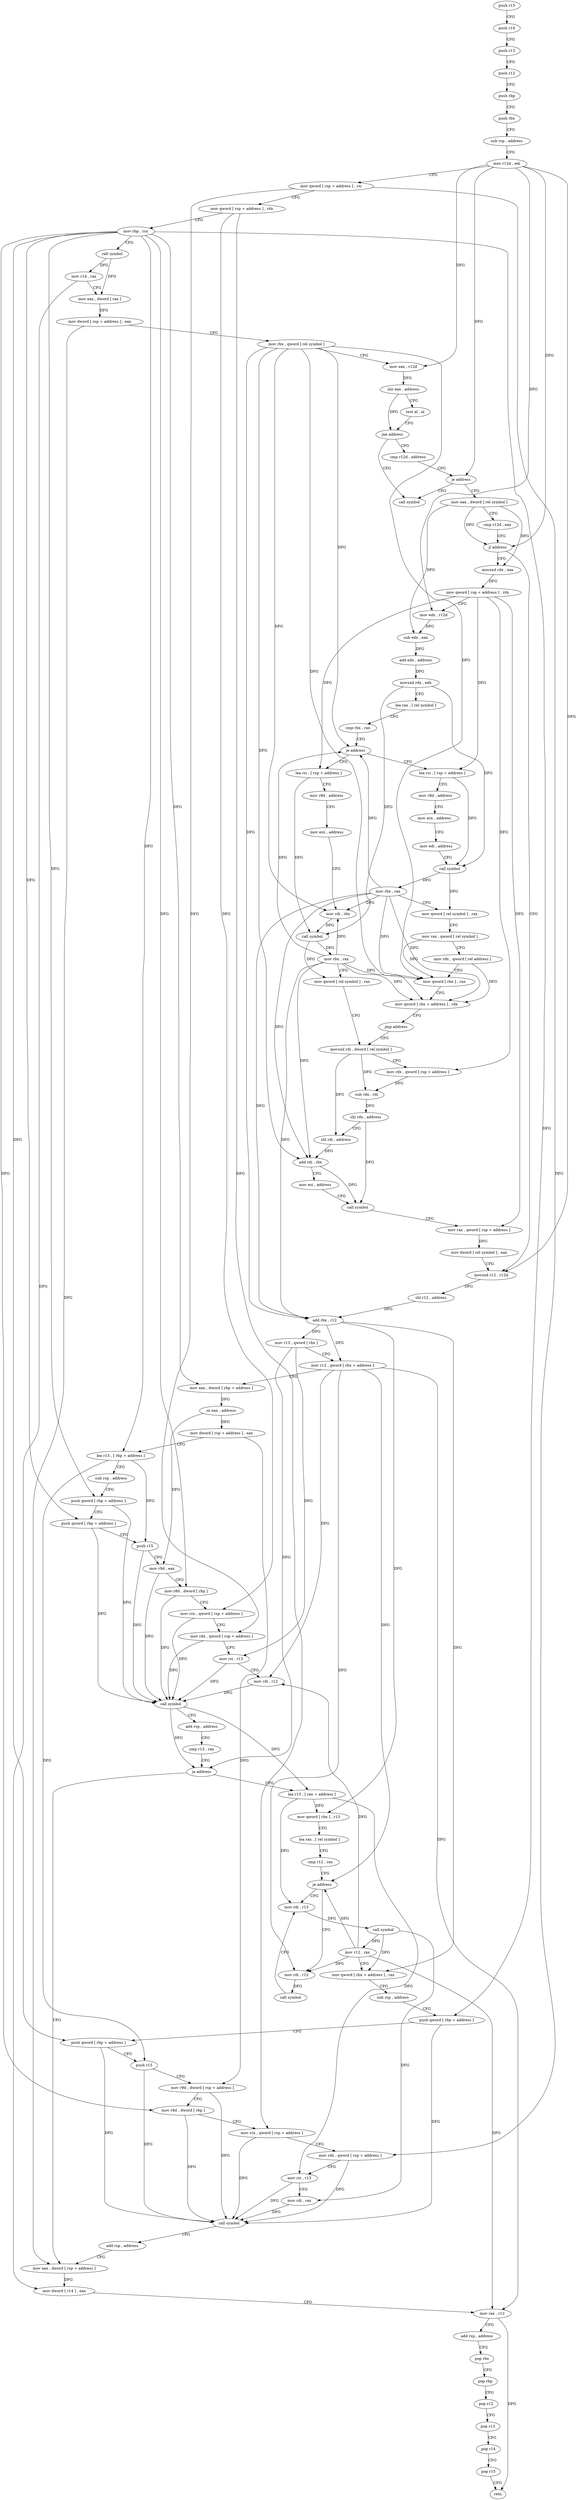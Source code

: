 digraph "func" {
"4227059" [label = "push r15" ]
"4227061" [label = "push r14" ]
"4227063" [label = "push r13" ]
"4227065" [label = "push r12" ]
"4227067" [label = "push rbp" ]
"4227068" [label = "push rbx" ]
"4227069" [label = "sub rsp , address" ]
"4227073" [label = "mov r12d , edi" ]
"4227076" [label = "mov qword [ rsp + address ] , rsi" ]
"4227081" [label = "mov qword [ rsp + address ] , rdx" ]
"4227086" [label = "mov rbp , rcx" ]
"4227089" [label = "call symbol" ]
"4227094" [label = "mov r14 , rax" ]
"4227097" [label = "mov eax , dword [ rax ]" ]
"4227099" [label = "mov dword [ rsp + address ] , eax" ]
"4227103" [label = "mov rbx , qword [ rel symbol ]" ]
"4227110" [label = "mov eax , r12d" ]
"4227113" [label = "shr eax , address" ]
"4227116" [label = "test al , al" ]
"4227118" [label = "jne address" ]
"4227457" [label = "call symbol" ]
"4227124" [label = "cmp r12d , address" ]
"4227131" [label = "je address" ]
"4227137" [label = "mov eax , dword [ rel symbol ]" ]
"4227143" [label = "cmp r12d , eax" ]
"4227146" [label = "jl address" ]
"4227264" [label = "movsxd r12 , r12d" ]
"4227148" [label = "movsxd rdx , eax" ]
"4227267" [label = "shl r12 , address" ]
"4227271" [label = "add rbx , r12" ]
"4227274" [label = "mov r13 , qword [ rbx ]" ]
"4227277" [label = "mov r12 , qword [ rbx + address ]" ]
"4227281" [label = "mov eax , dword [ rbp + address ]" ]
"4227284" [label = "or eax , address" ]
"4227287" [label = "mov dword [ rsp + address ] , eax" ]
"4227291" [label = "lea r15 , [ rbp + address ]" ]
"4227295" [label = "sub rsp , address" ]
"4227299" [label = "push qword [ rbp + address ]" ]
"4227302" [label = "push qword [ rbp + address ]" ]
"4227305" [label = "push r15" ]
"4227307" [label = "mov r9d , eax" ]
"4227310" [label = "mov r8d , dword [ rbp ]" ]
"4227314" [label = "mov rcx , qword [ rsp + address ]" ]
"4227319" [label = "mov rdx , qword [ rsp + address ]" ]
"4227324" [label = "mov rsi , r13" ]
"4227327" [label = "mov rdi , r12" ]
"4227330" [label = "call symbol" ]
"4227335" [label = "add rsp , address" ]
"4227339" [label = "cmp r13 , rax" ]
"4227342" [label = "ja address" ]
"4227432" [label = "mov eax , dword [ rsp + address ]" ]
"4227344" [label = "lea r13 , [ rax + address ]" ]
"4227151" [label = "mov qword [ rsp + address ] , rdx" ]
"4227156" [label = "mov edx , r12d" ]
"4227159" [label = "sub edx , eax" ]
"4227161" [label = "add edx , address" ]
"4227164" [label = "movsxd rdx , edx" ]
"4227167" [label = "lea rax , [ rel symbol ]" ]
"4227174" [label = "cmp rbx , rax" ]
"4227177" [label = "je address" ]
"4227462" [label = "lea rsi , [ rsp + address ]" ]
"4227183" [label = "lea rsi , [ rsp + address ]" ]
"4227436" [label = "mov dword [ r14 ] , eax" ]
"4227439" [label = "mov rax , r12" ]
"4227442" [label = "add rsp , address" ]
"4227446" [label = "pop rbx" ]
"4227447" [label = "pop rbp" ]
"4227448" [label = "pop r12" ]
"4227450" [label = "pop r13" ]
"4227452" [label = "pop r14" ]
"4227454" [label = "pop r15" ]
"4227456" [label = "retn" ]
"4227348" [label = "mov qword [ rbx ] , r13" ]
"4227351" [label = "lea rax , [ rel symbol ]" ]
"4227358" [label = "cmp r12 , rax" ]
"4227361" [label = "je address" ]
"4227371" [label = "mov rdi , r13" ]
"4227363" [label = "mov rdi , r12" ]
"4227467" [label = "mov r8d , address" ]
"4227473" [label = "mov ecx , address" ]
"4227478" [label = "mov edi , address" ]
"4227483" [label = "call symbol" ]
"4227488" [label = "mov rbx , rax" ]
"4227491" [label = "mov qword [ rel symbol ] , rax" ]
"4227498" [label = "mov rax , qword [ rel symbol ]" ]
"4227505" [label = "mov rdx , qword [ rel address ]" ]
"4227512" [label = "mov qword [ rbx ] , rax" ]
"4227515" [label = "mov qword [ rbx + address ] , rdx" ]
"4227519" [label = "jmp address" ]
"4227217" [label = "movsxd rdi , dword [ rel symbol ]" ]
"4227188" [label = "mov r8d , address" ]
"4227194" [label = "mov ecx , address" ]
"4227199" [label = "mov rdi , rbx" ]
"4227202" [label = "call symbol" ]
"4227207" [label = "mov rbx , rax" ]
"4227210" [label = "mov qword [ rel symbol ] , rax" ]
"4227374" [label = "call symbol" ]
"4227379" [label = "mov r12 , rax" ]
"4227382" [label = "mov qword [ rbx + address ] , rax" ]
"4227386" [label = "sub rsp , address" ]
"4227390" [label = "push qword [ rbp + address ]" ]
"4227393" [label = "push qword [ rbp + address ]" ]
"4227396" [label = "push r15" ]
"4227398" [label = "mov r9d , dword [ rsp + address ]" ]
"4227403" [label = "mov r8d , dword [ rbp ]" ]
"4227407" [label = "mov rcx , qword [ rsp + address ]" ]
"4227412" [label = "mov rdx , qword [ rsp + address ]" ]
"4227417" [label = "mov rsi , r13" ]
"4227420" [label = "mov rdi , rax" ]
"4227423" [label = "call symbol" ]
"4227428" [label = "add rsp , address" ]
"4227366" [label = "call symbol" ]
"4227224" [label = "mov rdx , qword [ rsp + address ]" ]
"4227229" [label = "sub rdx , rdi" ]
"4227232" [label = "shl rdx , address" ]
"4227236" [label = "shl rdi , address" ]
"4227240" [label = "add rdi , rbx" ]
"4227243" [label = "mov esi , address" ]
"4227248" [label = "call symbol" ]
"4227253" [label = "mov rax , qword [ rsp + address ]" ]
"4227258" [label = "mov dword [ rel symbol ] , eax" ]
"4227059" -> "4227061" [ label = "CFG" ]
"4227061" -> "4227063" [ label = "CFG" ]
"4227063" -> "4227065" [ label = "CFG" ]
"4227065" -> "4227067" [ label = "CFG" ]
"4227067" -> "4227068" [ label = "CFG" ]
"4227068" -> "4227069" [ label = "CFG" ]
"4227069" -> "4227073" [ label = "CFG" ]
"4227073" -> "4227076" [ label = "CFG" ]
"4227073" -> "4227110" [ label = "DFG" ]
"4227073" -> "4227131" [ label = "DFG" ]
"4227073" -> "4227146" [ label = "DFG" ]
"4227073" -> "4227264" [ label = "DFG" ]
"4227073" -> "4227156" [ label = "DFG" ]
"4227076" -> "4227081" [ label = "CFG" ]
"4227076" -> "4227319" [ label = "DFG" ]
"4227076" -> "4227412" [ label = "DFG" ]
"4227081" -> "4227086" [ label = "CFG" ]
"4227081" -> "4227314" [ label = "DFG" ]
"4227081" -> "4227407" [ label = "DFG" ]
"4227086" -> "4227089" [ label = "CFG" ]
"4227086" -> "4227281" [ label = "DFG" ]
"4227086" -> "4227291" [ label = "DFG" ]
"4227086" -> "4227299" [ label = "DFG" ]
"4227086" -> "4227302" [ label = "DFG" ]
"4227086" -> "4227310" [ label = "DFG" ]
"4227086" -> "4227390" [ label = "DFG" ]
"4227086" -> "4227393" [ label = "DFG" ]
"4227086" -> "4227403" [ label = "DFG" ]
"4227089" -> "4227094" [ label = "DFG" ]
"4227089" -> "4227097" [ label = "DFG" ]
"4227094" -> "4227097" [ label = "CFG" ]
"4227094" -> "4227436" [ label = "DFG" ]
"4227097" -> "4227099" [ label = "DFG" ]
"4227099" -> "4227103" [ label = "CFG" ]
"4227099" -> "4227432" [ label = "DFG" ]
"4227103" -> "4227110" [ label = "CFG" ]
"4227103" -> "4227271" [ label = "DFG" ]
"4227103" -> "4227177" [ label = "DFG" ]
"4227103" -> "4227512" [ label = "DFG" ]
"4227103" -> "4227515" [ label = "DFG" ]
"4227103" -> "4227199" [ label = "DFG" ]
"4227103" -> "4227240" [ label = "DFG" ]
"4227110" -> "4227113" [ label = "DFG" ]
"4227113" -> "4227116" [ label = "CFG" ]
"4227113" -> "4227118" [ label = "DFG" ]
"4227116" -> "4227118" [ label = "CFG" ]
"4227118" -> "4227457" [ label = "CFG" ]
"4227118" -> "4227124" [ label = "CFG" ]
"4227124" -> "4227131" [ label = "CFG" ]
"4227131" -> "4227457" [ label = "CFG" ]
"4227131" -> "4227137" [ label = "CFG" ]
"4227137" -> "4227143" [ label = "CFG" ]
"4227137" -> "4227146" [ label = "DFG" ]
"4227137" -> "4227148" [ label = "DFG" ]
"4227137" -> "4227159" [ label = "DFG" ]
"4227143" -> "4227146" [ label = "CFG" ]
"4227146" -> "4227264" [ label = "CFG" ]
"4227146" -> "4227148" [ label = "CFG" ]
"4227264" -> "4227267" [ label = "DFG" ]
"4227148" -> "4227151" [ label = "DFG" ]
"4227267" -> "4227271" [ label = "DFG" ]
"4227271" -> "4227274" [ label = "DFG" ]
"4227271" -> "4227277" [ label = "DFG" ]
"4227271" -> "4227348" [ label = "DFG" ]
"4227271" -> "4227382" [ label = "DFG" ]
"4227274" -> "4227277" [ label = "CFG" ]
"4227274" -> "4227324" [ label = "DFG" ]
"4227274" -> "4227342" [ label = "DFG" ]
"4227277" -> "4227281" [ label = "CFG" ]
"4227277" -> "4227327" [ label = "DFG" ]
"4227277" -> "4227439" [ label = "DFG" ]
"4227277" -> "4227361" [ label = "DFG" ]
"4227277" -> "4227363" [ label = "DFG" ]
"4227281" -> "4227284" [ label = "DFG" ]
"4227284" -> "4227287" [ label = "DFG" ]
"4227284" -> "4227307" [ label = "DFG" ]
"4227287" -> "4227291" [ label = "CFG" ]
"4227287" -> "4227398" [ label = "DFG" ]
"4227291" -> "4227295" [ label = "CFG" ]
"4227291" -> "4227305" [ label = "DFG" ]
"4227291" -> "4227396" [ label = "DFG" ]
"4227295" -> "4227299" [ label = "CFG" ]
"4227299" -> "4227302" [ label = "CFG" ]
"4227299" -> "4227330" [ label = "DFG" ]
"4227302" -> "4227305" [ label = "CFG" ]
"4227302" -> "4227330" [ label = "DFG" ]
"4227305" -> "4227307" [ label = "CFG" ]
"4227305" -> "4227330" [ label = "DFG" ]
"4227307" -> "4227310" [ label = "CFG" ]
"4227307" -> "4227330" [ label = "DFG" ]
"4227310" -> "4227314" [ label = "CFG" ]
"4227310" -> "4227330" [ label = "DFG" ]
"4227314" -> "4227319" [ label = "CFG" ]
"4227314" -> "4227330" [ label = "DFG" ]
"4227319" -> "4227324" [ label = "CFG" ]
"4227319" -> "4227330" [ label = "DFG" ]
"4227324" -> "4227327" [ label = "CFG" ]
"4227324" -> "4227330" [ label = "DFG" ]
"4227327" -> "4227330" [ label = "DFG" ]
"4227330" -> "4227335" [ label = "CFG" ]
"4227330" -> "4227342" [ label = "DFG" ]
"4227330" -> "4227344" [ label = "DFG" ]
"4227335" -> "4227339" [ label = "CFG" ]
"4227339" -> "4227342" [ label = "CFG" ]
"4227342" -> "4227432" [ label = "CFG" ]
"4227342" -> "4227344" [ label = "CFG" ]
"4227432" -> "4227436" [ label = "DFG" ]
"4227344" -> "4227348" [ label = "DFG" ]
"4227344" -> "4227371" [ label = "DFG" ]
"4227344" -> "4227417" [ label = "DFG" ]
"4227151" -> "4227156" [ label = "CFG" ]
"4227151" -> "4227224" [ label = "DFG" ]
"4227151" -> "4227253" [ label = "DFG" ]
"4227151" -> "4227462" [ label = "DFG" ]
"4227151" -> "4227183" [ label = "DFG" ]
"4227156" -> "4227159" [ label = "DFG" ]
"4227159" -> "4227161" [ label = "DFG" ]
"4227161" -> "4227164" [ label = "DFG" ]
"4227164" -> "4227167" [ label = "CFG" ]
"4227164" -> "4227483" [ label = "DFG" ]
"4227164" -> "4227202" [ label = "DFG" ]
"4227167" -> "4227174" [ label = "CFG" ]
"4227174" -> "4227177" [ label = "CFG" ]
"4227177" -> "4227462" [ label = "CFG" ]
"4227177" -> "4227183" [ label = "CFG" ]
"4227462" -> "4227467" [ label = "CFG" ]
"4227462" -> "4227483" [ label = "DFG" ]
"4227183" -> "4227188" [ label = "CFG" ]
"4227183" -> "4227202" [ label = "DFG" ]
"4227436" -> "4227439" [ label = "CFG" ]
"4227439" -> "4227442" [ label = "CFG" ]
"4227439" -> "4227456" [ label = "DFG" ]
"4227442" -> "4227446" [ label = "CFG" ]
"4227446" -> "4227447" [ label = "CFG" ]
"4227447" -> "4227448" [ label = "CFG" ]
"4227448" -> "4227450" [ label = "CFG" ]
"4227450" -> "4227452" [ label = "CFG" ]
"4227452" -> "4227454" [ label = "CFG" ]
"4227454" -> "4227456" [ label = "CFG" ]
"4227348" -> "4227351" [ label = "CFG" ]
"4227351" -> "4227358" [ label = "CFG" ]
"4227358" -> "4227361" [ label = "CFG" ]
"4227361" -> "4227371" [ label = "CFG" ]
"4227361" -> "4227363" [ label = "CFG" ]
"4227371" -> "4227374" [ label = "DFG" ]
"4227363" -> "4227366" [ label = "DFG" ]
"4227467" -> "4227473" [ label = "CFG" ]
"4227473" -> "4227478" [ label = "CFG" ]
"4227478" -> "4227483" [ label = "CFG" ]
"4227483" -> "4227488" [ label = "DFG" ]
"4227483" -> "4227491" [ label = "DFG" ]
"4227488" -> "4227491" [ label = "CFG" ]
"4227488" -> "4227177" [ label = "DFG" ]
"4227488" -> "4227271" [ label = "DFG" ]
"4227488" -> "4227512" [ label = "DFG" ]
"4227488" -> "4227515" [ label = "DFG" ]
"4227488" -> "4227199" [ label = "DFG" ]
"4227488" -> "4227240" [ label = "DFG" ]
"4227491" -> "4227498" [ label = "CFG" ]
"4227498" -> "4227505" [ label = "CFG" ]
"4227498" -> "4227512" [ label = "DFG" ]
"4227505" -> "4227512" [ label = "CFG" ]
"4227505" -> "4227515" [ label = "DFG" ]
"4227512" -> "4227515" [ label = "CFG" ]
"4227515" -> "4227519" [ label = "CFG" ]
"4227519" -> "4227217" [ label = "CFG" ]
"4227217" -> "4227224" [ label = "CFG" ]
"4227217" -> "4227229" [ label = "DFG" ]
"4227217" -> "4227236" [ label = "DFG" ]
"4227188" -> "4227194" [ label = "CFG" ]
"4227194" -> "4227199" [ label = "CFG" ]
"4227199" -> "4227202" [ label = "DFG" ]
"4227202" -> "4227207" [ label = "DFG" ]
"4227202" -> "4227210" [ label = "DFG" ]
"4227207" -> "4227210" [ label = "CFG" ]
"4227207" -> "4227177" [ label = "DFG" ]
"4227207" -> "4227199" [ label = "DFG" ]
"4227207" -> "4227271" [ label = "DFG" ]
"4227207" -> "4227512" [ label = "DFG" ]
"4227207" -> "4227515" [ label = "DFG" ]
"4227207" -> "4227240" [ label = "DFG" ]
"4227210" -> "4227217" [ label = "CFG" ]
"4227374" -> "4227379" [ label = "DFG" ]
"4227374" -> "4227382" [ label = "DFG" ]
"4227374" -> "4227420" [ label = "DFG" ]
"4227379" -> "4227382" [ label = "CFG" ]
"4227379" -> "4227327" [ label = "DFG" ]
"4227379" -> "4227439" [ label = "DFG" ]
"4227379" -> "4227361" [ label = "DFG" ]
"4227379" -> "4227363" [ label = "DFG" ]
"4227382" -> "4227386" [ label = "CFG" ]
"4227386" -> "4227390" [ label = "CFG" ]
"4227390" -> "4227393" [ label = "CFG" ]
"4227390" -> "4227423" [ label = "DFG" ]
"4227393" -> "4227396" [ label = "CFG" ]
"4227393" -> "4227423" [ label = "DFG" ]
"4227396" -> "4227398" [ label = "CFG" ]
"4227396" -> "4227423" [ label = "DFG" ]
"4227398" -> "4227403" [ label = "CFG" ]
"4227398" -> "4227423" [ label = "DFG" ]
"4227403" -> "4227407" [ label = "CFG" ]
"4227403" -> "4227423" [ label = "DFG" ]
"4227407" -> "4227412" [ label = "CFG" ]
"4227407" -> "4227423" [ label = "DFG" ]
"4227412" -> "4227417" [ label = "CFG" ]
"4227412" -> "4227423" [ label = "DFG" ]
"4227417" -> "4227420" [ label = "CFG" ]
"4227417" -> "4227423" [ label = "DFG" ]
"4227420" -> "4227423" [ label = "DFG" ]
"4227423" -> "4227428" [ label = "CFG" ]
"4227428" -> "4227432" [ label = "CFG" ]
"4227366" -> "4227371" [ label = "CFG" ]
"4227224" -> "4227229" [ label = "DFG" ]
"4227229" -> "4227232" [ label = "DFG" ]
"4227232" -> "4227236" [ label = "CFG" ]
"4227232" -> "4227248" [ label = "DFG" ]
"4227236" -> "4227240" [ label = "DFG" ]
"4227240" -> "4227243" [ label = "CFG" ]
"4227240" -> "4227248" [ label = "DFG" ]
"4227243" -> "4227248" [ label = "CFG" ]
"4227248" -> "4227253" [ label = "CFG" ]
"4227253" -> "4227258" [ label = "DFG" ]
"4227258" -> "4227264" [ label = "CFG" ]
}
